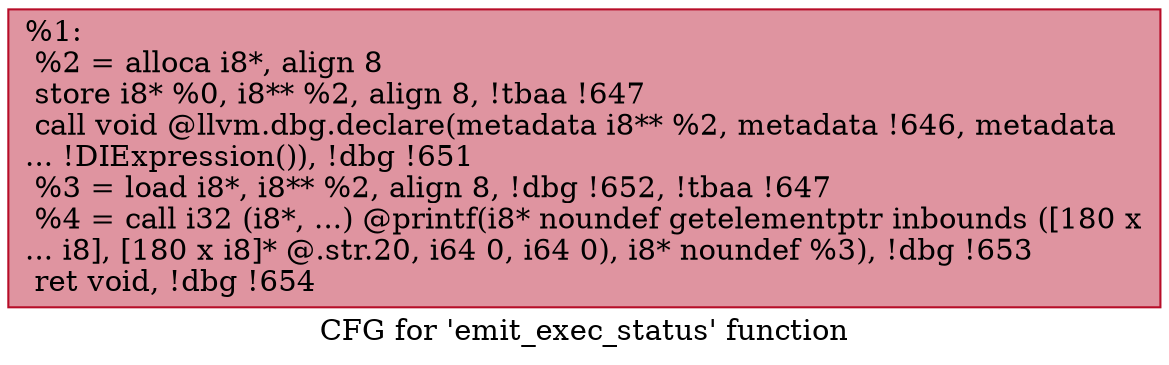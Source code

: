 digraph "CFG for 'emit_exec_status' function" {
	label="CFG for 'emit_exec_status' function";

	Node0x1849270 [shape=record,color="#b70d28ff", style=filled, fillcolor="#b70d2870",label="{%1:\l  %2 = alloca i8*, align 8\l  store i8* %0, i8** %2, align 8, !tbaa !647\l  call void @llvm.dbg.declare(metadata i8** %2, metadata !646, metadata\l... !DIExpression()), !dbg !651\l  %3 = load i8*, i8** %2, align 8, !dbg !652, !tbaa !647\l  %4 = call i32 (i8*, ...) @printf(i8* noundef getelementptr inbounds ([180 x\l... i8], [180 x i8]* @.str.20, i64 0, i64 0), i8* noundef %3), !dbg !653\l  ret void, !dbg !654\l}"];
}
